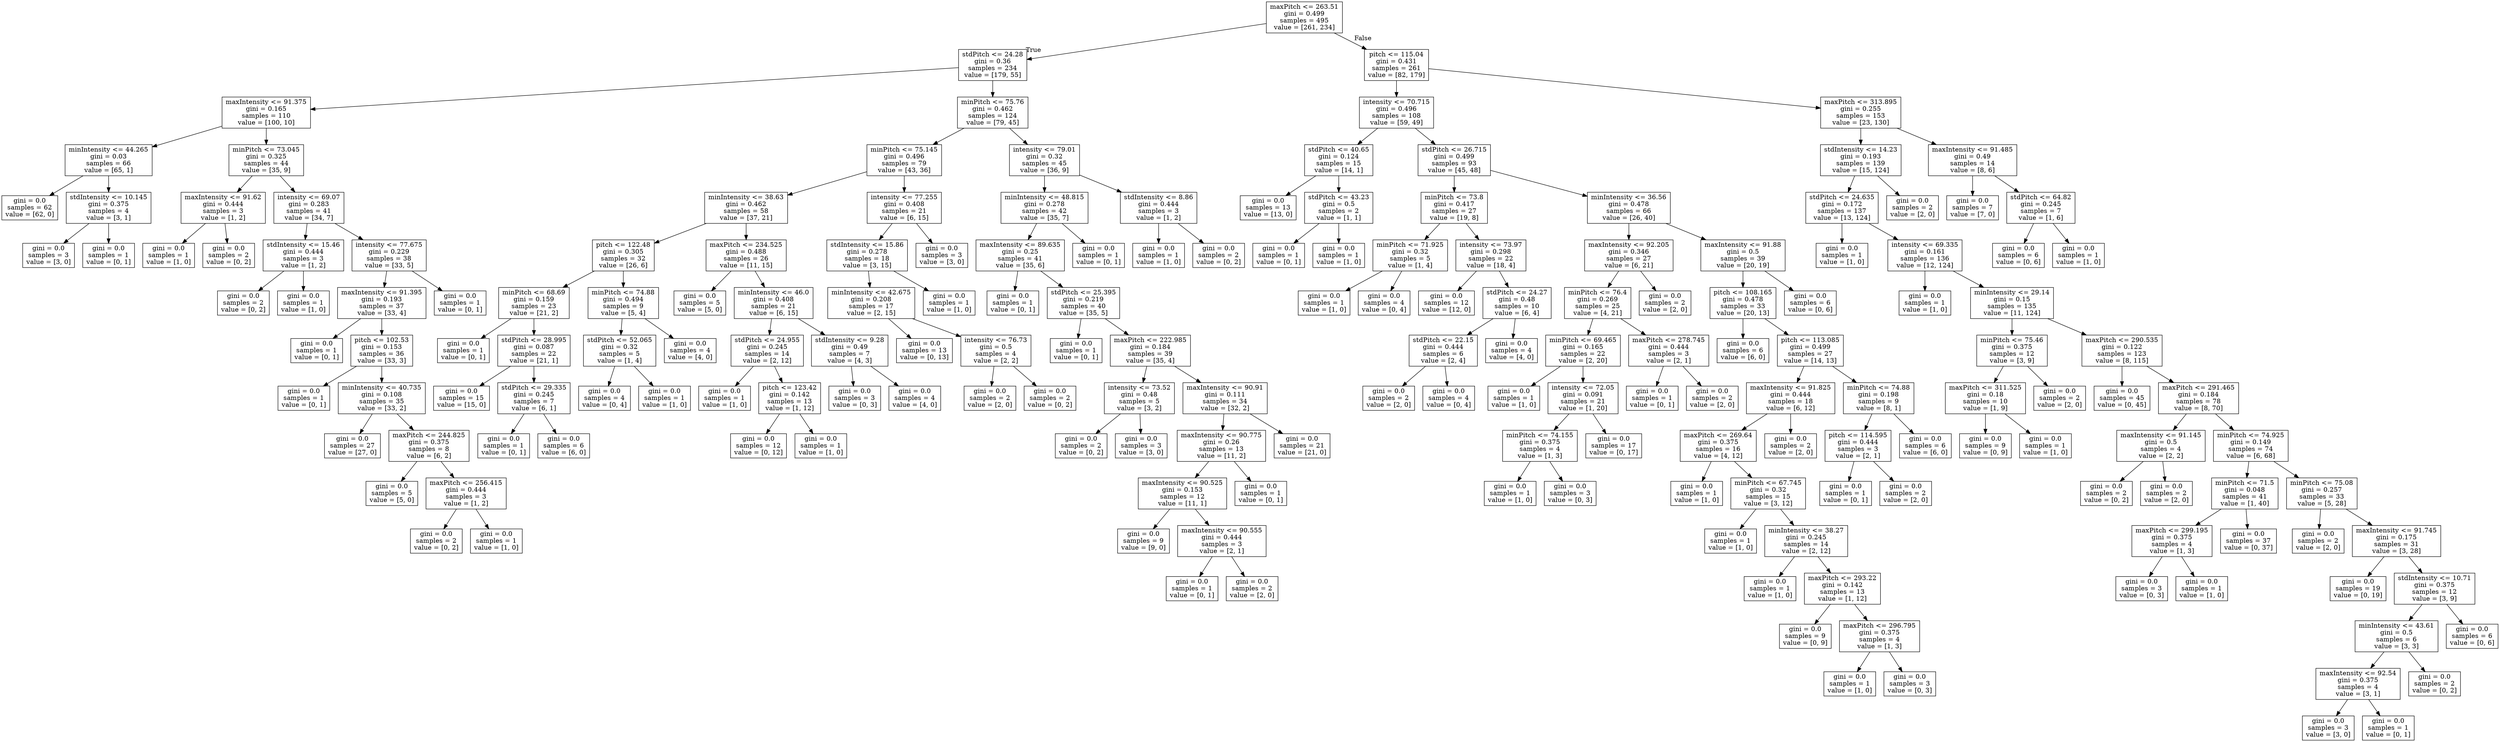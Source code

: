 digraph Tree {
node [shape=box] ;
0 [label="maxPitch <= 263.51\ngini = 0.499\nsamples = 495\nvalue = [261, 234]"] ;
1 [label="stdPitch <= 24.28\ngini = 0.36\nsamples = 234\nvalue = [179, 55]"] ;
0 -> 1 [labeldistance=2.5, labelangle=45, headlabel="True"] ;
2 [label="maxIntensity <= 91.375\ngini = 0.165\nsamples = 110\nvalue = [100, 10]"] ;
1 -> 2 ;
3 [label="minIntensity <= 44.265\ngini = 0.03\nsamples = 66\nvalue = [65, 1]"] ;
2 -> 3 ;
4 [label="gini = 0.0\nsamples = 62\nvalue = [62, 0]"] ;
3 -> 4 ;
5 [label="stdIntensity <= 10.145\ngini = 0.375\nsamples = 4\nvalue = [3, 1]"] ;
3 -> 5 ;
6 [label="gini = 0.0\nsamples = 3\nvalue = [3, 0]"] ;
5 -> 6 ;
7 [label="gini = 0.0\nsamples = 1\nvalue = [0, 1]"] ;
5 -> 7 ;
8 [label="minPitch <= 73.045\ngini = 0.325\nsamples = 44\nvalue = [35, 9]"] ;
2 -> 8 ;
9 [label="maxIntensity <= 91.62\ngini = 0.444\nsamples = 3\nvalue = [1, 2]"] ;
8 -> 9 ;
10 [label="gini = 0.0\nsamples = 1\nvalue = [1, 0]"] ;
9 -> 10 ;
11 [label="gini = 0.0\nsamples = 2\nvalue = [0, 2]"] ;
9 -> 11 ;
12 [label="intensity <= 69.07\ngini = 0.283\nsamples = 41\nvalue = [34, 7]"] ;
8 -> 12 ;
13 [label="stdIntensity <= 15.46\ngini = 0.444\nsamples = 3\nvalue = [1, 2]"] ;
12 -> 13 ;
14 [label="gini = 0.0\nsamples = 2\nvalue = [0, 2]"] ;
13 -> 14 ;
15 [label="gini = 0.0\nsamples = 1\nvalue = [1, 0]"] ;
13 -> 15 ;
16 [label="intensity <= 77.675\ngini = 0.229\nsamples = 38\nvalue = [33, 5]"] ;
12 -> 16 ;
17 [label="maxIntensity <= 91.395\ngini = 0.193\nsamples = 37\nvalue = [33, 4]"] ;
16 -> 17 ;
18 [label="gini = 0.0\nsamples = 1\nvalue = [0, 1]"] ;
17 -> 18 ;
19 [label="pitch <= 102.53\ngini = 0.153\nsamples = 36\nvalue = [33, 3]"] ;
17 -> 19 ;
20 [label="gini = 0.0\nsamples = 1\nvalue = [0, 1]"] ;
19 -> 20 ;
21 [label="minIntensity <= 40.735\ngini = 0.108\nsamples = 35\nvalue = [33, 2]"] ;
19 -> 21 ;
22 [label="gini = 0.0\nsamples = 27\nvalue = [27, 0]"] ;
21 -> 22 ;
23 [label="maxPitch <= 244.825\ngini = 0.375\nsamples = 8\nvalue = [6, 2]"] ;
21 -> 23 ;
24 [label="gini = 0.0\nsamples = 5\nvalue = [5, 0]"] ;
23 -> 24 ;
25 [label="maxPitch <= 256.415\ngini = 0.444\nsamples = 3\nvalue = [1, 2]"] ;
23 -> 25 ;
26 [label="gini = 0.0\nsamples = 2\nvalue = [0, 2]"] ;
25 -> 26 ;
27 [label="gini = 0.0\nsamples = 1\nvalue = [1, 0]"] ;
25 -> 27 ;
28 [label="gini = 0.0\nsamples = 1\nvalue = [0, 1]"] ;
16 -> 28 ;
29 [label="minPitch <= 75.76\ngini = 0.462\nsamples = 124\nvalue = [79, 45]"] ;
1 -> 29 ;
30 [label="minPitch <= 75.145\ngini = 0.496\nsamples = 79\nvalue = [43, 36]"] ;
29 -> 30 ;
31 [label="minIntensity <= 38.63\ngini = 0.462\nsamples = 58\nvalue = [37, 21]"] ;
30 -> 31 ;
32 [label="pitch <= 122.48\ngini = 0.305\nsamples = 32\nvalue = [26, 6]"] ;
31 -> 32 ;
33 [label="minPitch <= 68.69\ngini = 0.159\nsamples = 23\nvalue = [21, 2]"] ;
32 -> 33 ;
34 [label="gini = 0.0\nsamples = 1\nvalue = [0, 1]"] ;
33 -> 34 ;
35 [label="stdPitch <= 28.995\ngini = 0.087\nsamples = 22\nvalue = [21, 1]"] ;
33 -> 35 ;
36 [label="gini = 0.0\nsamples = 15\nvalue = [15, 0]"] ;
35 -> 36 ;
37 [label="stdPitch <= 29.335\ngini = 0.245\nsamples = 7\nvalue = [6, 1]"] ;
35 -> 37 ;
38 [label="gini = 0.0\nsamples = 1\nvalue = [0, 1]"] ;
37 -> 38 ;
39 [label="gini = 0.0\nsamples = 6\nvalue = [6, 0]"] ;
37 -> 39 ;
40 [label="minPitch <= 74.88\ngini = 0.494\nsamples = 9\nvalue = [5, 4]"] ;
32 -> 40 ;
41 [label="stdPitch <= 52.065\ngini = 0.32\nsamples = 5\nvalue = [1, 4]"] ;
40 -> 41 ;
42 [label="gini = 0.0\nsamples = 4\nvalue = [0, 4]"] ;
41 -> 42 ;
43 [label="gini = 0.0\nsamples = 1\nvalue = [1, 0]"] ;
41 -> 43 ;
44 [label="gini = 0.0\nsamples = 4\nvalue = [4, 0]"] ;
40 -> 44 ;
45 [label="maxPitch <= 234.525\ngini = 0.488\nsamples = 26\nvalue = [11, 15]"] ;
31 -> 45 ;
46 [label="gini = 0.0\nsamples = 5\nvalue = [5, 0]"] ;
45 -> 46 ;
47 [label="minIntensity <= 46.0\ngini = 0.408\nsamples = 21\nvalue = [6, 15]"] ;
45 -> 47 ;
48 [label="stdPitch <= 24.955\ngini = 0.245\nsamples = 14\nvalue = [2, 12]"] ;
47 -> 48 ;
49 [label="gini = 0.0\nsamples = 1\nvalue = [1, 0]"] ;
48 -> 49 ;
50 [label="pitch <= 123.42\ngini = 0.142\nsamples = 13\nvalue = [1, 12]"] ;
48 -> 50 ;
51 [label="gini = 0.0\nsamples = 12\nvalue = [0, 12]"] ;
50 -> 51 ;
52 [label="gini = 0.0\nsamples = 1\nvalue = [1, 0]"] ;
50 -> 52 ;
53 [label="stdIntensity <= 9.28\ngini = 0.49\nsamples = 7\nvalue = [4, 3]"] ;
47 -> 53 ;
54 [label="gini = 0.0\nsamples = 3\nvalue = [0, 3]"] ;
53 -> 54 ;
55 [label="gini = 0.0\nsamples = 4\nvalue = [4, 0]"] ;
53 -> 55 ;
56 [label="intensity <= 77.255\ngini = 0.408\nsamples = 21\nvalue = [6, 15]"] ;
30 -> 56 ;
57 [label="stdIntensity <= 15.86\ngini = 0.278\nsamples = 18\nvalue = [3, 15]"] ;
56 -> 57 ;
58 [label="minIntensity <= 42.675\ngini = 0.208\nsamples = 17\nvalue = [2, 15]"] ;
57 -> 58 ;
59 [label="gini = 0.0\nsamples = 13\nvalue = [0, 13]"] ;
58 -> 59 ;
60 [label="intensity <= 76.73\ngini = 0.5\nsamples = 4\nvalue = [2, 2]"] ;
58 -> 60 ;
61 [label="gini = 0.0\nsamples = 2\nvalue = [2, 0]"] ;
60 -> 61 ;
62 [label="gini = 0.0\nsamples = 2\nvalue = [0, 2]"] ;
60 -> 62 ;
63 [label="gini = 0.0\nsamples = 1\nvalue = [1, 0]"] ;
57 -> 63 ;
64 [label="gini = 0.0\nsamples = 3\nvalue = [3, 0]"] ;
56 -> 64 ;
65 [label="intensity <= 79.01\ngini = 0.32\nsamples = 45\nvalue = [36, 9]"] ;
29 -> 65 ;
66 [label="minIntensity <= 48.815\ngini = 0.278\nsamples = 42\nvalue = [35, 7]"] ;
65 -> 66 ;
67 [label="maxIntensity <= 89.635\ngini = 0.25\nsamples = 41\nvalue = [35, 6]"] ;
66 -> 67 ;
68 [label="gini = 0.0\nsamples = 1\nvalue = [0, 1]"] ;
67 -> 68 ;
69 [label="stdPitch <= 25.395\ngini = 0.219\nsamples = 40\nvalue = [35, 5]"] ;
67 -> 69 ;
70 [label="gini = 0.0\nsamples = 1\nvalue = [0, 1]"] ;
69 -> 70 ;
71 [label="maxPitch <= 222.985\ngini = 0.184\nsamples = 39\nvalue = [35, 4]"] ;
69 -> 71 ;
72 [label="intensity <= 73.52\ngini = 0.48\nsamples = 5\nvalue = [3, 2]"] ;
71 -> 72 ;
73 [label="gini = 0.0\nsamples = 2\nvalue = [0, 2]"] ;
72 -> 73 ;
74 [label="gini = 0.0\nsamples = 3\nvalue = [3, 0]"] ;
72 -> 74 ;
75 [label="maxIntensity <= 90.91\ngini = 0.111\nsamples = 34\nvalue = [32, 2]"] ;
71 -> 75 ;
76 [label="maxIntensity <= 90.775\ngini = 0.26\nsamples = 13\nvalue = [11, 2]"] ;
75 -> 76 ;
77 [label="maxIntensity <= 90.525\ngini = 0.153\nsamples = 12\nvalue = [11, 1]"] ;
76 -> 77 ;
78 [label="gini = 0.0\nsamples = 9\nvalue = [9, 0]"] ;
77 -> 78 ;
79 [label="maxIntensity <= 90.555\ngini = 0.444\nsamples = 3\nvalue = [2, 1]"] ;
77 -> 79 ;
80 [label="gini = 0.0\nsamples = 1\nvalue = [0, 1]"] ;
79 -> 80 ;
81 [label="gini = 0.0\nsamples = 2\nvalue = [2, 0]"] ;
79 -> 81 ;
82 [label="gini = 0.0\nsamples = 1\nvalue = [0, 1]"] ;
76 -> 82 ;
83 [label="gini = 0.0\nsamples = 21\nvalue = [21, 0]"] ;
75 -> 83 ;
84 [label="gini = 0.0\nsamples = 1\nvalue = [0, 1]"] ;
66 -> 84 ;
85 [label="stdIntensity <= 8.86\ngini = 0.444\nsamples = 3\nvalue = [1, 2]"] ;
65 -> 85 ;
86 [label="gini = 0.0\nsamples = 1\nvalue = [1, 0]"] ;
85 -> 86 ;
87 [label="gini = 0.0\nsamples = 2\nvalue = [0, 2]"] ;
85 -> 87 ;
88 [label="pitch <= 115.04\ngini = 0.431\nsamples = 261\nvalue = [82, 179]"] ;
0 -> 88 [labeldistance=2.5, labelangle=-45, headlabel="False"] ;
89 [label="intensity <= 70.715\ngini = 0.496\nsamples = 108\nvalue = [59, 49]"] ;
88 -> 89 ;
90 [label="stdPitch <= 40.65\ngini = 0.124\nsamples = 15\nvalue = [14, 1]"] ;
89 -> 90 ;
91 [label="gini = 0.0\nsamples = 13\nvalue = [13, 0]"] ;
90 -> 91 ;
92 [label="stdPitch <= 43.23\ngini = 0.5\nsamples = 2\nvalue = [1, 1]"] ;
90 -> 92 ;
93 [label="gini = 0.0\nsamples = 1\nvalue = [0, 1]"] ;
92 -> 93 ;
94 [label="gini = 0.0\nsamples = 1\nvalue = [1, 0]"] ;
92 -> 94 ;
95 [label="stdPitch <= 26.715\ngini = 0.499\nsamples = 93\nvalue = [45, 48]"] ;
89 -> 95 ;
96 [label="minPitch <= 73.8\ngini = 0.417\nsamples = 27\nvalue = [19, 8]"] ;
95 -> 96 ;
97 [label="minPitch <= 71.925\ngini = 0.32\nsamples = 5\nvalue = [1, 4]"] ;
96 -> 97 ;
98 [label="gini = 0.0\nsamples = 1\nvalue = [1, 0]"] ;
97 -> 98 ;
99 [label="gini = 0.0\nsamples = 4\nvalue = [0, 4]"] ;
97 -> 99 ;
100 [label="intensity <= 73.97\ngini = 0.298\nsamples = 22\nvalue = [18, 4]"] ;
96 -> 100 ;
101 [label="gini = 0.0\nsamples = 12\nvalue = [12, 0]"] ;
100 -> 101 ;
102 [label="stdPitch <= 24.27\ngini = 0.48\nsamples = 10\nvalue = [6, 4]"] ;
100 -> 102 ;
103 [label="stdPitch <= 22.15\ngini = 0.444\nsamples = 6\nvalue = [2, 4]"] ;
102 -> 103 ;
104 [label="gini = 0.0\nsamples = 2\nvalue = [2, 0]"] ;
103 -> 104 ;
105 [label="gini = 0.0\nsamples = 4\nvalue = [0, 4]"] ;
103 -> 105 ;
106 [label="gini = 0.0\nsamples = 4\nvalue = [4, 0]"] ;
102 -> 106 ;
107 [label="minIntensity <= 36.56\ngini = 0.478\nsamples = 66\nvalue = [26, 40]"] ;
95 -> 107 ;
108 [label="maxIntensity <= 92.205\ngini = 0.346\nsamples = 27\nvalue = [6, 21]"] ;
107 -> 108 ;
109 [label="minPitch <= 76.4\ngini = 0.269\nsamples = 25\nvalue = [4, 21]"] ;
108 -> 109 ;
110 [label="minPitch <= 69.465\ngini = 0.165\nsamples = 22\nvalue = [2, 20]"] ;
109 -> 110 ;
111 [label="gini = 0.0\nsamples = 1\nvalue = [1, 0]"] ;
110 -> 111 ;
112 [label="intensity <= 72.05\ngini = 0.091\nsamples = 21\nvalue = [1, 20]"] ;
110 -> 112 ;
113 [label="minPitch <= 74.155\ngini = 0.375\nsamples = 4\nvalue = [1, 3]"] ;
112 -> 113 ;
114 [label="gini = 0.0\nsamples = 1\nvalue = [1, 0]"] ;
113 -> 114 ;
115 [label="gini = 0.0\nsamples = 3\nvalue = [0, 3]"] ;
113 -> 115 ;
116 [label="gini = 0.0\nsamples = 17\nvalue = [0, 17]"] ;
112 -> 116 ;
117 [label="maxPitch <= 278.745\ngini = 0.444\nsamples = 3\nvalue = [2, 1]"] ;
109 -> 117 ;
118 [label="gini = 0.0\nsamples = 1\nvalue = [0, 1]"] ;
117 -> 118 ;
119 [label="gini = 0.0\nsamples = 2\nvalue = [2, 0]"] ;
117 -> 119 ;
120 [label="gini = 0.0\nsamples = 2\nvalue = [2, 0]"] ;
108 -> 120 ;
121 [label="maxIntensity <= 91.88\ngini = 0.5\nsamples = 39\nvalue = [20, 19]"] ;
107 -> 121 ;
122 [label="pitch <= 108.165\ngini = 0.478\nsamples = 33\nvalue = [20, 13]"] ;
121 -> 122 ;
123 [label="gini = 0.0\nsamples = 6\nvalue = [6, 0]"] ;
122 -> 123 ;
124 [label="pitch <= 113.085\ngini = 0.499\nsamples = 27\nvalue = [14, 13]"] ;
122 -> 124 ;
125 [label="maxIntensity <= 91.825\ngini = 0.444\nsamples = 18\nvalue = [6, 12]"] ;
124 -> 125 ;
126 [label="maxPitch <= 269.64\ngini = 0.375\nsamples = 16\nvalue = [4, 12]"] ;
125 -> 126 ;
127 [label="gini = 0.0\nsamples = 1\nvalue = [1, 0]"] ;
126 -> 127 ;
128 [label="minPitch <= 67.745\ngini = 0.32\nsamples = 15\nvalue = [3, 12]"] ;
126 -> 128 ;
129 [label="gini = 0.0\nsamples = 1\nvalue = [1, 0]"] ;
128 -> 129 ;
130 [label="minIntensity <= 38.27\ngini = 0.245\nsamples = 14\nvalue = [2, 12]"] ;
128 -> 130 ;
131 [label="gini = 0.0\nsamples = 1\nvalue = [1, 0]"] ;
130 -> 131 ;
132 [label="maxPitch <= 293.22\ngini = 0.142\nsamples = 13\nvalue = [1, 12]"] ;
130 -> 132 ;
133 [label="gini = 0.0\nsamples = 9\nvalue = [0, 9]"] ;
132 -> 133 ;
134 [label="maxPitch <= 296.795\ngini = 0.375\nsamples = 4\nvalue = [1, 3]"] ;
132 -> 134 ;
135 [label="gini = 0.0\nsamples = 1\nvalue = [1, 0]"] ;
134 -> 135 ;
136 [label="gini = 0.0\nsamples = 3\nvalue = [0, 3]"] ;
134 -> 136 ;
137 [label="gini = 0.0\nsamples = 2\nvalue = [2, 0]"] ;
125 -> 137 ;
138 [label="minPitch <= 74.88\ngini = 0.198\nsamples = 9\nvalue = [8, 1]"] ;
124 -> 138 ;
139 [label="pitch <= 114.595\ngini = 0.444\nsamples = 3\nvalue = [2, 1]"] ;
138 -> 139 ;
140 [label="gini = 0.0\nsamples = 1\nvalue = [0, 1]"] ;
139 -> 140 ;
141 [label="gini = 0.0\nsamples = 2\nvalue = [2, 0]"] ;
139 -> 141 ;
142 [label="gini = 0.0\nsamples = 6\nvalue = [6, 0]"] ;
138 -> 142 ;
143 [label="gini = 0.0\nsamples = 6\nvalue = [0, 6]"] ;
121 -> 143 ;
144 [label="maxPitch <= 313.895\ngini = 0.255\nsamples = 153\nvalue = [23, 130]"] ;
88 -> 144 ;
145 [label="stdIntensity <= 14.23\ngini = 0.193\nsamples = 139\nvalue = [15, 124]"] ;
144 -> 145 ;
146 [label="stdPitch <= 24.635\ngini = 0.172\nsamples = 137\nvalue = [13, 124]"] ;
145 -> 146 ;
147 [label="gini = 0.0\nsamples = 1\nvalue = [1, 0]"] ;
146 -> 147 ;
148 [label="intensity <= 69.335\ngini = 0.161\nsamples = 136\nvalue = [12, 124]"] ;
146 -> 148 ;
149 [label="gini = 0.0\nsamples = 1\nvalue = [1, 0]"] ;
148 -> 149 ;
150 [label="minIntensity <= 29.14\ngini = 0.15\nsamples = 135\nvalue = [11, 124]"] ;
148 -> 150 ;
151 [label="minPitch <= 75.46\ngini = 0.375\nsamples = 12\nvalue = [3, 9]"] ;
150 -> 151 ;
152 [label="maxPitch <= 311.525\ngini = 0.18\nsamples = 10\nvalue = [1, 9]"] ;
151 -> 152 ;
153 [label="gini = 0.0\nsamples = 9\nvalue = [0, 9]"] ;
152 -> 153 ;
154 [label="gini = 0.0\nsamples = 1\nvalue = [1, 0]"] ;
152 -> 154 ;
155 [label="gini = 0.0\nsamples = 2\nvalue = [2, 0]"] ;
151 -> 155 ;
156 [label="maxPitch <= 290.535\ngini = 0.122\nsamples = 123\nvalue = [8, 115]"] ;
150 -> 156 ;
157 [label="gini = 0.0\nsamples = 45\nvalue = [0, 45]"] ;
156 -> 157 ;
158 [label="maxPitch <= 291.465\ngini = 0.184\nsamples = 78\nvalue = [8, 70]"] ;
156 -> 158 ;
159 [label="maxIntensity <= 91.145\ngini = 0.5\nsamples = 4\nvalue = [2, 2]"] ;
158 -> 159 ;
160 [label="gini = 0.0\nsamples = 2\nvalue = [0, 2]"] ;
159 -> 160 ;
161 [label="gini = 0.0\nsamples = 2\nvalue = [2, 0]"] ;
159 -> 161 ;
162 [label="minPitch <= 74.925\ngini = 0.149\nsamples = 74\nvalue = [6, 68]"] ;
158 -> 162 ;
163 [label="minPitch <= 71.5\ngini = 0.048\nsamples = 41\nvalue = [1, 40]"] ;
162 -> 163 ;
164 [label="maxPitch <= 299.195\ngini = 0.375\nsamples = 4\nvalue = [1, 3]"] ;
163 -> 164 ;
165 [label="gini = 0.0\nsamples = 3\nvalue = [0, 3]"] ;
164 -> 165 ;
166 [label="gini = 0.0\nsamples = 1\nvalue = [1, 0]"] ;
164 -> 166 ;
167 [label="gini = 0.0\nsamples = 37\nvalue = [0, 37]"] ;
163 -> 167 ;
168 [label="minPitch <= 75.08\ngini = 0.257\nsamples = 33\nvalue = [5, 28]"] ;
162 -> 168 ;
169 [label="gini = 0.0\nsamples = 2\nvalue = [2, 0]"] ;
168 -> 169 ;
170 [label="maxIntensity <= 91.745\ngini = 0.175\nsamples = 31\nvalue = [3, 28]"] ;
168 -> 170 ;
171 [label="gini = 0.0\nsamples = 19\nvalue = [0, 19]"] ;
170 -> 171 ;
172 [label="stdIntensity <= 10.71\ngini = 0.375\nsamples = 12\nvalue = [3, 9]"] ;
170 -> 172 ;
173 [label="minIntensity <= 43.61\ngini = 0.5\nsamples = 6\nvalue = [3, 3]"] ;
172 -> 173 ;
174 [label="maxIntensity <= 92.54\ngini = 0.375\nsamples = 4\nvalue = [3, 1]"] ;
173 -> 174 ;
175 [label="gini = 0.0\nsamples = 3\nvalue = [3, 0]"] ;
174 -> 175 ;
176 [label="gini = 0.0\nsamples = 1\nvalue = [0, 1]"] ;
174 -> 176 ;
177 [label="gini = 0.0\nsamples = 2\nvalue = [0, 2]"] ;
173 -> 177 ;
178 [label="gini = 0.0\nsamples = 6\nvalue = [0, 6]"] ;
172 -> 178 ;
179 [label="gini = 0.0\nsamples = 2\nvalue = [2, 0]"] ;
145 -> 179 ;
180 [label="maxIntensity <= 91.485\ngini = 0.49\nsamples = 14\nvalue = [8, 6]"] ;
144 -> 180 ;
181 [label="gini = 0.0\nsamples = 7\nvalue = [7, 0]"] ;
180 -> 181 ;
182 [label="stdPitch <= 64.82\ngini = 0.245\nsamples = 7\nvalue = [1, 6]"] ;
180 -> 182 ;
183 [label="gini = 0.0\nsamples = 6\nvalue = [0, 6]"] ;
182 -> 183 ;
184 [label="gini = 0.0\nsamples = 1\nvalue = [1, 0]"] ;
182 -> 184 ;
}
